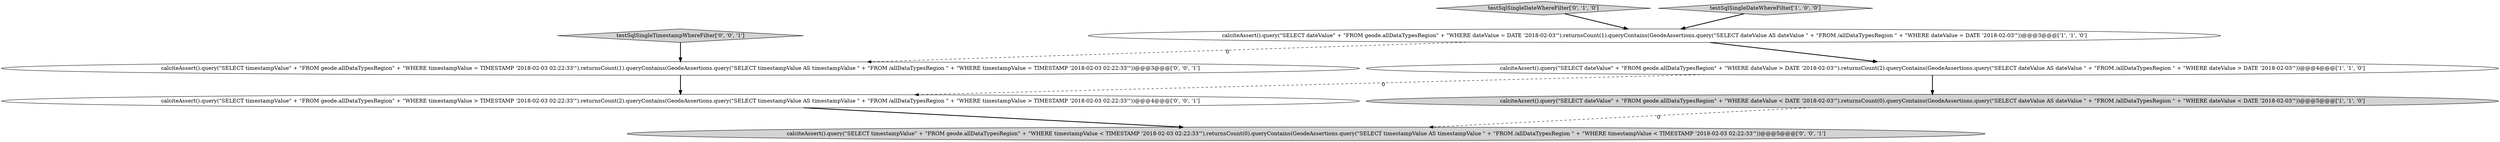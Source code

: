 digraph {
7 [style = filled, label = "calciteAssert().query(\"SELECT timestampValue\" + \"FROM geode.allDataTypesRegion\" + \"WHERE timestampValue > TIMESTAMP '2018-02-03 02:22:33'\").returnsCount(2).queryContains(GeodeAssertions.query(\"SELECT timestampValue AS timestampValue \" + \"FROM /allDataTypesRegion \" + \"WHERE timestampValue > TIMESTAMP '2018-02-03 02:22:33'\"))@@@4@@@['0', '0', '1']", fillcolor = white, shape = ellipse image = "AAA0AAABBB3BBB"];
5 [style = filled, label = "calciteAssert().query(\"SELECT timestampValue\" + \"FROM geode.allDataTypesRegion\" + \"WHERE timestampValue < TIMESTAMP '2018-02-03 02:22:33'\").returnsCount(0).queryContains(GeodeAssertions.query(\"SELECT timestampValue AS timestampValue \" + \"FROM /allDataTypesRegion \" + \"WHERE timestampValue < TIMESTAMP '2018-02-03 02:22:33'\"))@@@5@@@['0', '0', '1']", fillcolor = lightgray, shape = ellipse image = "AAA0AAABBB3BBB"];
3 [style = filled, label = "calciteAssert().query(\"SELECT dateValue\" + \"FROM geode.allDataTypesRegion\" + \"WHERE dateValue > DATE '2018-02-03'\").returnsCount(2).queryContains(GeodeAssertions.query(\"SELECT dateValue AS dateValue \" + \"FROM /allDataTypesRegion \" + \"WHERE dateValue > DATE '2018-02-03'\"))@@@4@@@['1', '1', '0']", fillcolor = white, shape = ellipse image = "AAA0AAABBB1BBB"];
6 [style = filled, label = "calciteAssert().query(\"SELECT timestampValue\" + \"FROM geode.allDataTypesRegion\" + \"WHERE timestampValue = TIMESTAMP '2018-02-03 02:22:33'\").returnsCount(1).queryContains(GeodeAssertions.query(\"SELECT timestampValue AS timestampValue \" + \"FROM /allDataTypesRegion \" + \"WHERE timestampValue = TIMESTAMP '2018-02-03 02:22:33'\"))@@@3@@@['0', '0', '1']", fillcolor = white, shape = ellipse image = "AAA0AAABBB3BBB"];
8 [style = filled, label = "testSqlSingleTimestampWhereFilter['0', '0', '1']", fillcolor = lightgray, shape = diamond image = "AAA0AAABBB3BBB"];
4 [style = filled, label = "testSqlSingleDateWhereFilter['0', '1', '0']", fillcolor = lightgray, shape = diamond image = "AAA0AAABBB2BBB"];
2 [style = filled, label = "testSqlSingleDateWhereFilter['1', '0', '0']", fillcolor = lightgray, shape = diamond image = "AAA0AAABBB1BBB"];
0 [style = filled, label = "calciteAssert().query(\"SELECT dateValue\" + \"FROM geode.allDataTypesRegion\" + \"WHERE dateValue = DATE '2018-02-03'\").returnsCount(1).queryContains(GeodeAssertions.query(\"SELECT dateValue AS dateValue \" + \"FROM /allDataTypesRegion \" + \"WHERE dateValue = DATE '2018-02-03'\"))@@@3@@@['1', '1', '0']", fillcolor = white, shape = ellipse image = "AAA0AAABBB1BBB"];
1 [style = filled, label = "calciteAssert().query(\"SELECT dateValue\" + \"FROM geode.allDataTypesRegion\" + \"WHERE dateValue < DATE '2018-02-03'\").returnsCount(0).queryContains(GeodeAssertions.query(\"SELECT dateValue AS dateValue \" + \"FROM /allDataTypesRegion \" + \"WHERE dateValue < DATE '2018-02-03'\"))@@@5@@@['1', '1', '0']", fillcolor = lightgray, shape = ellipse image = "AAA0AAABBB1BBB"];
0->3 [style = bold, label=""];
7->5 [style = bold, label=""];
2->0 [style = bold, label=""];
8->6 [style = bold, label=""];
1->5 [style = dashed, label="0"];
6->7 [style = bold, label=""];
3->1 [style = bold, label=""];
3->7 [style = dashed, label="0"];
4->0 [style = bold, label=""];
0->6 [style = dashed, label="0"];
}
